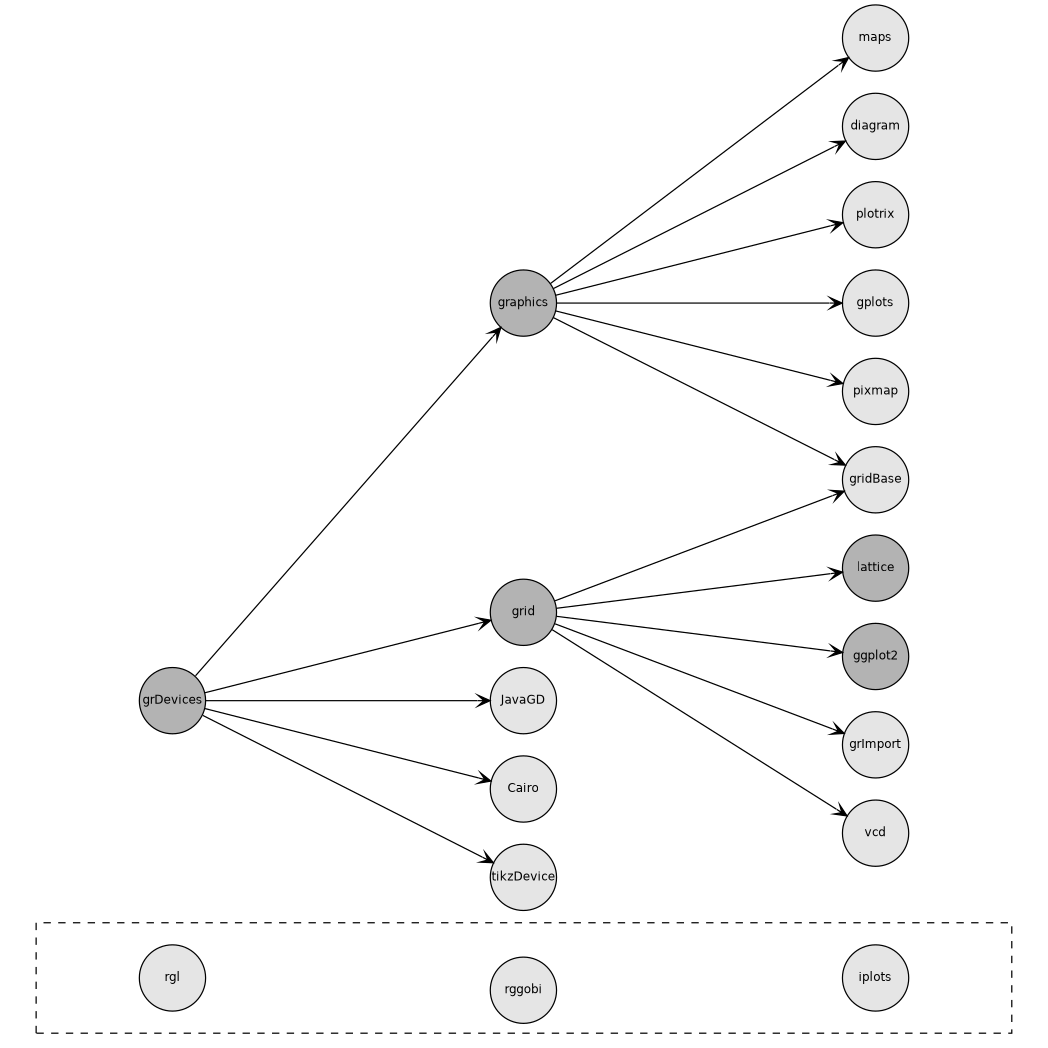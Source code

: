 digraph whatever {
	graph [root=grDevices, rankdir=LR, bgcolor=transparent, fontcolor=black, ratio=fill, splines=TRUE, rank=same, size="6.99,6.99"];
	node [label="\N", fontname=Helvetica, fontsize=10, shape=circle, fixedsize=TRUE, fillcolor=gray90, color=black, fontcolor=black, height="0.5", width="0.75", style=filled];
	edge [headport=center, arrowhead=none, color=black, dir=none, weight="1.0", fontcolor=black, arrowtail=none, fontsize=14, labelfontsize=11, arrowsize=1, style=solid, minlen=1];
	graph [bb="0,0,845,845"];
	subgraph cluster_0 {
		graph [bb="25.414,747,819.59,837",
			style=dashed];
		rgl [label=rgl, height="0.75", pos="136.59,792"];
		rggobi [label=rggobi, height="0.75", pos="422.59,782"];
		iplots [label=iplots, height="0.75", pos="708.59,792"];
		rgl -> rggobi:center [arrowhead=open, dir=forward, weight=1, style=invis, pos="e,395.44,782.92 163.8,791.08 214.73,789.28 327.16,785.32 385.25,783.28"];
		rggobi -> iplots:center [arrowhead=open, dir=forward, weight=1, style=invis, pos="e,681.44,791.08 449.8,782.92 500.73,784.72 613.16,788.68 671.25,790.72"];
		iplots -> rgl:center [arrowhead=open, dir=forward, weight=1, style=invis, pos="e,163.52,795.48 681.74,796.5 628.35,805.27 501.99,823.35 395.59,818 316.04,814 223.22,803.11 173.47,796.77"];
	}
	grDevices [label=grDevices, fillcolor=gray70, height="0.75", pos="136.59,171"];
	graphics [label=graphics, fillcolor=gray70, height="0.75", pos="422.59,495"];
	grid [label=grid, fillcolor=gray70, height="0.75", pos="422.59,243"];
	maps [label=maps, height="0.75", pos="708.59,711"];
	diagram [label=diagram, height="0.75", pos="708.59,639"];
	plotrix [label=plotrix, height="0.75", pos="708.59,567"];
	gplots [label=gplots, height="0.75", pos="708.59,495"];
	pixmap [label=pixmap, height="0.75", pos="708.59,423"];
	lattice [label=lattice, fillcolor=gray70, height="0.75", pos="708.59,279"];
	ggplot2 [label=ggplot2, fillcolor=gray70, height="0.75", pos="708.59,207"];
	grImport [label=grImport, height="0.75", pos="708.59,135"];
	gridBase [label=gridBase, height="0.75", pos="708.59,351"];
	vcd [label=vcd, height="0.75", pos="708.59,63"];
	JavaGD [label=JavaGD, height="0.75", pos="422.59,171"];
	Cairo [label=Cairo, height="0.75", pos="422.59,99"];
	tikzDevice [label=tikzDevice, height="0.75", pos="422.59,27"];
	grDevices -> graphics:center [arrowhead=open, dir=forward, weight=1, pos="e,404.19,475.15 155.35,191.27 204.38,247.2 341.63,403.78 397.48,467.5"];
	grDevices -> grid:center [arrowhead=open, dir=forward, weight=1, pos="e,396.09,236.54 163.04,177.45 213.9,190.35 328.18,219.32 386.26,234.04"];
	grDevices -> JavaGD:center [arrowhead=open, dir=forward, weight=1, pos="e,395.44,171 163.8,171 214.73,171 327.16,171 385.25,171"];
	grDevices -> Cairo:center [arrowhead=open, dir=forward, weight=1, pos="e,396.09,105.46 163.04,164.55 213.9,151.65 328.18,122.68 386.26,107.96"];
	grDevices -> tikzDevice:center [arrowhead=open, dir=forward, weight=1, pos="e,398.13,38.894 161.31,158.97 212.08,133.23 331.3,72.777 389.07,43.485"];
	graphics -> maps:center [arrowhead=open, dir=forward, weight=1, pos="e,686.67,695.09 444.47,510.88 494.43,548.88 620.93,645.09 678.39,688.79"];
	graphics -> diagram:center [arrowhead=open, dir=forward, weight=1, pos="e,684.13,627.11 447.31,507.03 498.08,532.77 617.3,593.22 675.07,622.51"];
	graphics -> plotrix:center [arrowhead=open, dir=forward, weight=1, pos="e,682.09,560.54 449.04,501.45 499.9,514.35 614.18,543.32 672.26,558.04"];
	graphics -> gplots:center [arrowhead=open, dir=forward, weight=1, pos="e,681.44,495 449.8,495 500.73,495 613.16,495 671.25,495"];
	graphics -> pixmap:center [arrowhead=open, dir=forward, weight=1, pos="e,682.09,429.46 449.04,488.55 499.9,475.65 614.18,446.68 672.26,431.96"];
	graphics -> gridBase:center [arrowhead=open, dir=forward, weight=1, pos="e,684.13,362.89 447.31,482.97 498.08,457.23 617.3,396.78 675.07,367.49"];
	grid -> lattice:center [arrowhead=open, dir=forward, weight=1, pos="e,681.38,275.68 449.54,246.29 500.33,252.73 612.96,267 671.17,274.38"];
	grid -> ggplot2:center [arrowhead=open, dir=forward, weight=1, pos="e,681.38,210.32 449.54,239.71 500.33,233.27 612.96,219 671.17,211.62"];
	grid -> grImport:center [arrowhead=open, dir=forward, weight=1, pos="e,683.14,144.3 448.29,233.6 499.19,214.25 615.82,169.9 673.71,147.88"];
	grid -> vcd:center [arrowhead=open, dir=forward, weight=1, pos="e,685.4,77.059 445.87,228.88 496.27,196.94 619.07,119.1 676.73,82.556"];
	grid -> gridBase:center [arrowhead=open, dir=forward, weight=1, pos="e,683.14,341.7 448.29,252.4 499.19,271.75 615.82,316.1 673.71,338.12"];
}
